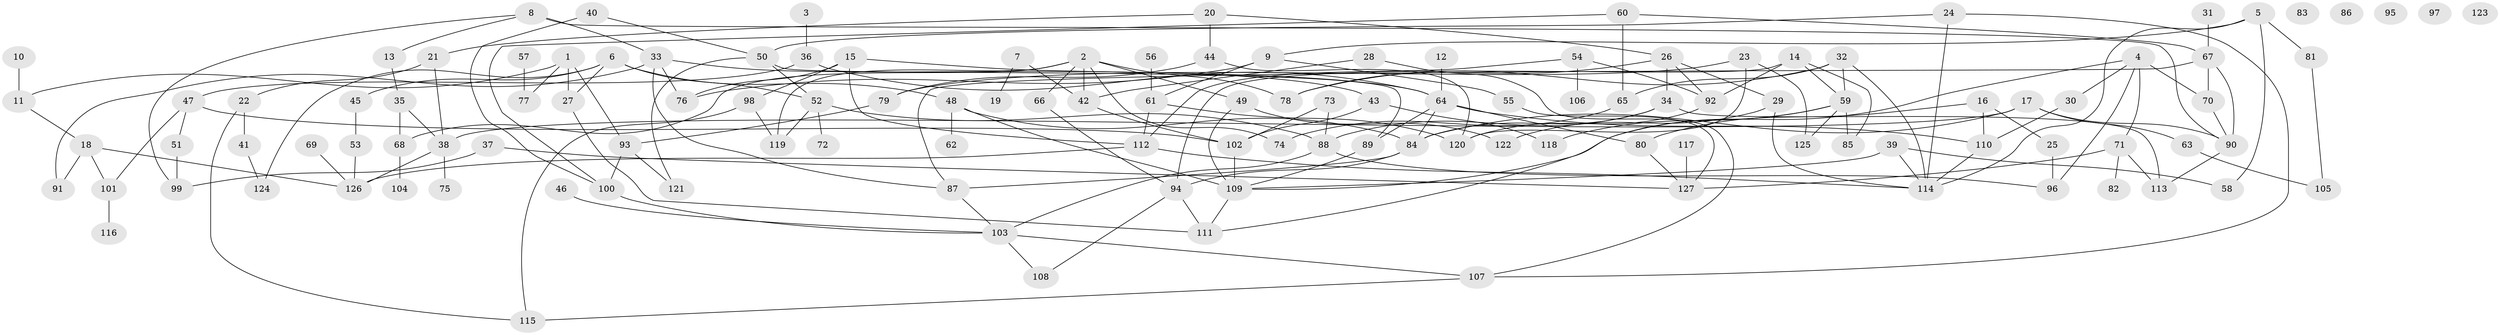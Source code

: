// Generated by graph-tools (version 1.1) at 2025/12/03/09/25 04:12:58]
// undirected, 127 vertices, 191 edges
graph export_dot {
graph [start="1"]
  node [color=gray90,style=filled];
  1;
  2;
  3;
  4;
  5;
  6;
  7;
  8;
  9;
  10;
  11;
  12;
  13;
  14;
  15;
  16;
  17;
  18;
  19;
  20;
  21;
  22;
  23;
  24;
  25;
  26;
  27;
  28;
  29;
  30;
  31;
  32;
  33;
  34;
  35;
  36;
  37;
  38;
  39;
  40;
  41;
  42;
  43;
  44;
  45;
  46;
  47;
  48;
  49;
  50;
  51;
  52;
  53;
  54;
  55;
  56;
  57;
  58;
  59;
  60;
  61;
  62;
  63;
  64;
  65;
  66;
  67;
  68;
  69;
  70;
  71;
  72;
  73;
  74;
  75;
  76;
  77;
  78;
  79;
  80;
  81;
  82;
  83;
  84;
  85;
  86;
  87;
  88;
  89;
  90;
  91;
  92;
  93;
  94;
  95;
  96;
  97;
  98;
  99;
  100;
  101;
  102;
  103;
  104;
  105;
  106;
  107;
  108;
  109;
  110;
  111;
  112;
  113;
  114;
  115;
  116;
  117;
  118;
  119;
  120;
  121;
  122;
  123;
  124;
  125;
  126;
  127;
  1 -- 11;
  1 -- 27;
  1 -- 77;
  1 -- 93;
  2 -- 42;
  2 -- 49;
  2 -- 66;
  2 -- 68;
  2 -- 74;
  2 -- 78;
  2 -- 119;
  3 -- 36;
  4 -- 30;
  4 -- 70;
  4 -- 71;
  4 -- 96;
  4 -- 109;
  5 -- 9;
  5 -- 58;
  5 -- 81;
  5 -- 114;
  6 -- 27;
  6 -- 45;
  6 -- 48;
  6 -- 52;
  6 -- 124;
  7 -- 19;
  7 -- 42;
  8 -- 13;
  8 -- 33;
  8 -- 90;
  8 -- 99;
  9 -- 55;
  9 -- 61;
  9 -- 76;
  10 -- 11;
  11 -- 18;
  12 -- 64;
  13 -- 35;
  14 -- 59;
  14 -- 85;
  14 -- 92;
  14 -- 94;
  15 -- 64;
  15 -- 76;
  15 -- 98;
  15 -- 112;
  16 -- 25;
  16 -- 80;
  16 -- 110;
  17 -- 38;
  17 -- 63;
  17 -- 84;
  17 -- 90;
  18 -- 91;
  18 -- 101;
  18 -- 126;
  20 -- 21;
  20 -- 26;
  20 -- 44;
  21 -- 22;
  21 -- 38;
  22 -- 41;
  22 -- 115;
  23 -- 79;
  23 -- 120;
  23 -- 125;
  24 -- 50;
  24 -- 107;
  24 -- 114;
  25 -- 96;
  26 -- 29;
  26 -- 34;
  26 -- 78;
  26 -- 92;
  27 -- 111;
  28 -- 42;
  28 -- 107;
  29 -- 114;
  29 -- 122;
  30 -- 110;
  31 -- 67;
  32 -- 59;
  32 -- 65;
  32 -- 78;
  32 -- 114;
  33 -- 43;
  33 -- 76;
  33 -- 87;
  33 -- 91;
  34 -- 84;
  34 -- 88;
  34 -- 113;
  35 -- 38;
  35 -- 68;
  36 -- 47;
  36 -- 64;
  37 -- 99;
  37 -- 127;
  38 -- 75;
  38 -- 126;
  39 -- 58;
  39 -- 109;
  39 -- 114;
  40 -- 50;
  40 -- 100;
  41 -- 124;
  42 -- 102;
  43 -- 102;
  43 -- 118;
  44 -- 79;
  44 -- 120;
  45 -- 53;
  46 -- 103;
  47 -- 51;
  47 -- 101;
  47 -- 102;
  48 -- 62;
  48 -- 84;
  48 -- 109;
  49 -- 109;
  49 -- 122;
  50 -- 52;
  50 -- 89;
  50 -- 121;
  51 -- 99;
  52 -- 72;
  52 -- 88;
  52 -- 119;
  53 -- 126;
  54 -- 92;
  54 -- 106;
  54 -- 112;
  55 -- 127;
  56 -- 61;
  57 -- 77;
  59 -- 85;
  59 -- 111;
  59 -- 118;
  59 -- 125;
  60 -- 65;
  60 -- 67;
  60 -- 100;
  61 -- 112;
  61 -- 120;
  63 -- 105;
  64 -- 80;
  64 -- 84;
  64 -- 89;
  64 -- 110;
  65 -- 74;
  66 -- 94;
  67 -- 70;
  67 -- 87;
  67 -- 90;
  68 -- 104;
  69 -- 126;
  70 -- 90;
  71 -- 82;
  71 -- 113;
  71 -- 127;
  73 -- 88;
  73 -- 102;
  79 -- 93;
  80 -- 127;
  81 -- 105;
  84 -- 87;
  84 -- 94;
  87 -- 103;
  88 -- 96;
  88 -- 103;
  89 -- 109;
  90 -- 113;
  92 -- 120;
  93 -- 100;
  93 -- 121;
  94 -- 108;
  94 -- 111;
  98 -- 115;
  98 -- 119;
  100 -- 103;
  101 -- 116;
  102 -- 109;
  103 -- 107;
  103 -- 108;
  107 -- 115;
  109 -- 111;
  110 -- 114;
  112 -- 114;
  112 -- 126;
  117 -- 127;
}
